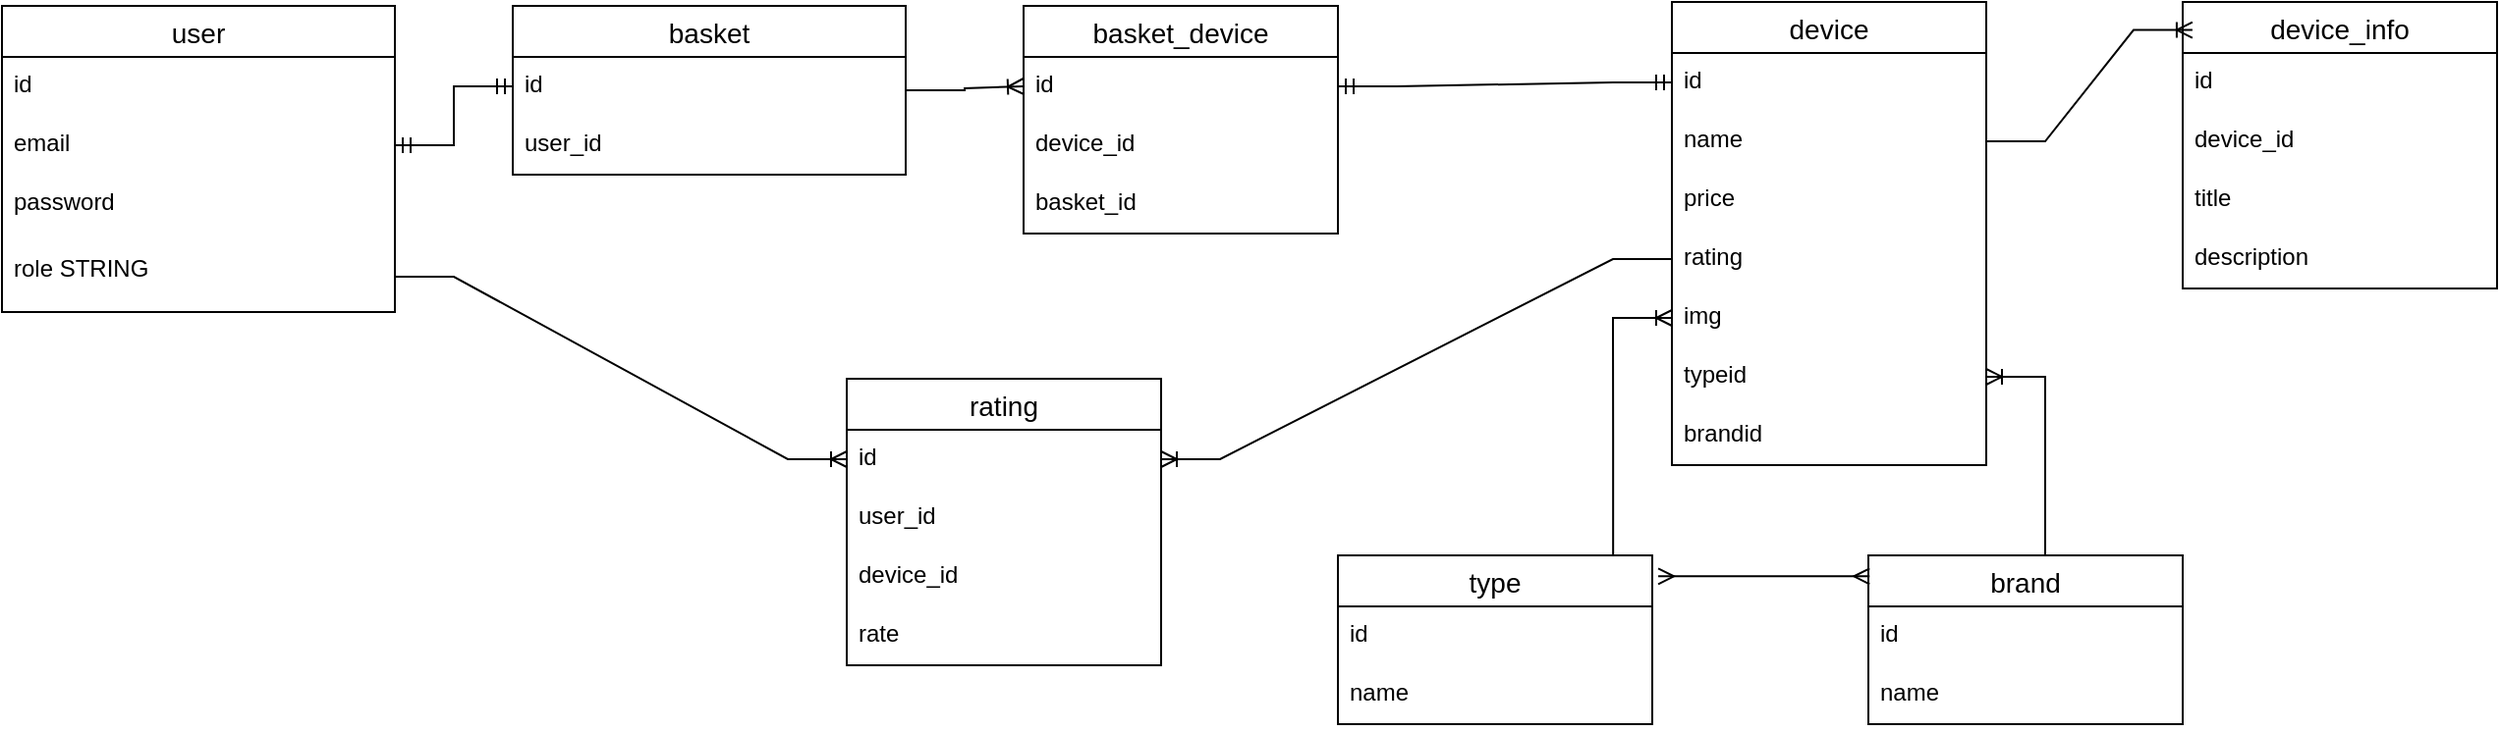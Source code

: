 <mxfile version="21.1.2" type="gitlab">
  <diagram name="Страница 1" id="wURZ86ATNGSvAhopefYn">
    <mxGraphModel dx="1221" dy="686" grid="1" gridSize="10" guides="1" tooltips="1" connect="1" arrows="1" fold="1" page="1" pageScale="1" pageWidth="827" pageHeight="1169" math="0" shadow="0">
      <root>
        <mxCell id="0" />
        <mxCell id="1" parent="0" />
        <mxCell id="FoYy3pugei5ZBW8ZtrzA-2" value="user" style="swimlane;fontStyle=0;childLayout=stackLayout;horizontal=1;startSize=26;horizontalStack=0;resizeParent=1;resizeParentMax=0;resizeLast=0;collapsible=1;marginBottom=0;align=center;fontSize=14;" vertex="1" parent="1">
          <mxGeometry x="20" y="160" width="200" height="156" as="geometry" />
        </mxCell>
        <mxCell id="FoYy3pugei5ZBW8ZtrzA-3" value="id" style="text;strokeColor=none;fillColor=none;spacingLeft=4;spacingRight=4;overflow=hidden;rotatable=0;points=[[0,0.5],[1,0.5]];portConstraint=eastwest;fontSize=12;whiteSpace=wrap;html=1;" vertex="1" parent="FoYy3pugei5ZBW8ZtrzA-2">
          <mxGeometry y="26" width="200" height="30" as="geometry" />
        </mxCell>
        <mxCell id="FoYy3pugei5ZBW8ZtrzA-4" value="email" style="text;strokeColor=none;fillColor=none;spacingLeft=4;spacingRight=4;overflow=hidden;rotatable=0;points=[[0,0.5],[1,0.5]];portConstraint=eastwest;fontSize=12;whiteSpace=wrap;html=1;" vertex="1" parent="FoYy3pugei5ZBW8ZtrzA-2">
          <mxGeometry y="56" width="200" height="30" as="geometry" />
        </mxCell>
        <mxCell id="FoYy3pugei5ZBW8ZtrzA-5" value="password" style="text;strokeColor=none;fillColor=none;spacingLeft=4;spacingRight=4;overflow=hidden;rotatable=0;points=[[0,0.5],[1,0.5]];portConstraint=eastwest;fontSize=12;whiteSpace=wrap;html=1;" vertex="1" parent="FoYy3pugei5ZBW8ZtrzA-2">
          <mxGeometry y="86" width="200" height="34" as="geometry" />
        </mxCell>
        <mxCell id="FoYy3pugei5ZBW8ZtrzA-10" value="role STRING" style="text;strokeColor=none;fillColor=none;spacingLeft=4;spacingRight=4;overflow=hidden;rotatable=0;points=[[0,0.5],[1,0.5]];portConstraint=eastwest;fontSize=12;whiteSpace=wrap;html=1;rounded=0;" vertex="1" parent="FoYy3pugei5ZBW8ZtrzA-2">
          <mxGeometry y="120" width="200" height="36" as="geometry" />
        </mxCell>
        <mxCell id="FoYy3pugei5ZBW8ZtrzA-12" value="basket" style="swimlane;fontStyle=0;childLayout=stackLayout;horizontal=1;startSize=26;horizontalStack=0;resizeParent=1;resizeParentMax=0;resizeLast=0;collapsible=1;marginBottom=0;align=center;fontSize=14;" vertex="1" parent="1">
          <mxGeometry x="280" y="160" width="200" height="86" as="geometry" />
        </mxCell>
        <mxCell id="FoYy3pugei5ZBW8ZtrzA-13" value="id" style="text;strokeColor=none;fillColor=none;spacingLeft=4;spacingRight=4;overflow=hidden;rotatable=0;points=[[0,0.5],[1,0.5]];portConstraint=eastwest;fontSize=12;whiteSpace=wrap;html=1;" vertex="1" parent="FoYy3pugei5ZBW8ZtrzA-12">
          <mxGeometry y="26" width="200" height="30" as="geometry" />
        </mxCell>
        <mxCell id="FoYy3pugei5ZBW8ZtrzA-14" value="user_id" style="text;strokeColor=none;fillColor=none;spacingLeft=4;spacingRight=4;overflow=hidden;rotatable=0;points=[[0,0.5],[1,0.5]];portConstraint=eastwest;fontSize=12;whiteSpace=wrap;html=1;" vertex="1" parent="FoYy3pugei5ZBW8ZtrzA-12">
          <mxGeometry y="56" width="200" height="30" as="geometry" />
        </mxCell>
        <mxCell id="FoYy3pugei5ZBW8ZtrzA-17" value="" style="edgeStyle=entityRelationEdgeStyle;fontSize=12;html=1;endArrow=ERmandOne;startArrow=ERmandOne;rounded=0;exitX=1;exitY=0.5;exitDx=0;exitDy=0;entryX=0;entryY=0.5;entryDx=0;entryDy=0;" edge="1" parent="1" source="FoYy3pugei5ZBW8ZtrzA-4" target="FoYy3pugei5ZBW8ZtrzA-13">
          <mxGeometry width="100" height="100" relative="1" as="geometry">
            <mxPoint x="230" y="416" as="sourcePoint" />
            <mxPoint x="330" y="316" as="targetPoint" />
          </mxGeometry>
        </mxCell>
        <mxCell id="FoYy3pugei5ZBW8ZtrzA-18" value="device" style="swimlane;fontStyle=0;childLayout=stackLayout;horizontal=1;startSize=26;horizontalStack=0;resizeParent=1;resizeParentMax=0;resizeLast=0;collapsible=1;marginBottom=0;align=center;fontSize=14;" vertex="1" parent="1">
          <mxGeometry x="870" y="158" width="160" height="236" as="geometry" />
        </mxCell>
        <mxCell id="FoYy3pugei5ZBW8ZtrzA-19" value="id" style="text;strokeColor=none;fillColor=none;spacingLeft=4;spacingRight=4;overflow=hidden;rotatable=0;points=[[0,0.5],[1,0.5]];portConstraint=eastwest;fontSize=12;whiteSpace=wrap;html=1;" vertex="1" parent="FoYy3pugei5ZBW8ZtrzA-18">
          <mxGeometry y="26" width="160" height="30" as="geometry" />
        </mxCell>
        <mxCell id="FoYy3pugei5ZBW8ZtrzA-20" value="name" style="text;strokeColor=none;fillColor=none;spacingLeft=4;spacingRight=4;overflow=hidden;rotatable=0;points=[[0,0.5],[1,0.5]];portConstraint=eastwest;fontSize=12;whiteSpace=wrap;html=1;" vertex="1" parent="FoYy3pugei5ZBW8ZtrzA-18">
          <mxGeometry y="56" width="160" height="30" as="geometry" />
        </mxCell>
        <mxCell id="FoYy3pugei5ZBW8ZtrzA-21" value="price" style="text;strokeColor=none;fillColor=none;spacingLeft=4;spacingRight=4;overflow=hidden;rotatable=0;points=[[0,0.5],[1,0.5]];portConstraint=eastwest;fontSize=12;whiteSpace=wrap;html=1;" vertex="1" parent="FoYy3pugei5ZBW8ZtrzA-18">
          <mxGeometry y="86" width="160" height="30" as="geometry" />
        </mxCell>
        <mxCell id="FoYy3pugei5ZBW8ZtrzA-23" value="rating" style="text;strokeColor=none;fillColor=none;spacingLeft=4;spacingRight=4;overflow=hidden;rotatable=0;points=[[0,0.5],[1,0.5]];portConstraint=eastwest;fontSize=12;whiteSpace=wrap;html=1;" vertex="1" parent="FoYy3pugei5ZBW8ZtrzA-18">
          <mxGeometry y="116" width="160" height="30" as="geometry" />
        </mxCell>
        <mxCell id="FoYy3pugei5ZBW8ZtrzA-22" value="img" style="text;strokeColor=none;fillColor=none;spacingLeft=4;spacingRight=4;overflow=hidden;rotatable=0;points=[[0,0.5],[1,0.5]];portConstraint=eastwest;fontSize=12;whiteSpace=wrap;html=1;" vertex="1" parent="FoYy3pugei5ZBW8ZtrzA-18">
          <mxGeometry y="146" width="160" height="30" as="geometry" />
        </mxCell>
        <mxCell id="FoYy3pugei5ZBW8ZtrzA-25" value="typeid" style="text;strokeColor=none;fillColor=none;spacingLeft=4;spacingRight=4;overflow=hidden;rotatable=0;points=[[0,0.5],[1,0.5]];portConstraint=eastwest;fontSize=12;whiteSpace=wrap;html=1;" vertex="1" parent="FoYy3pugei5ZBW8ZtrzA-18">
          <mxGeometry y="176" width="160" height="30" as="geometry" />
        </mxCell>
        <mxCell id="FoYy3pugei5ZBW8ZtrzA-24" value="brandid" style="text;strokeColor=none;fillColor=none;spacingLeft=4;spacingRight=4;overflow=hidden;rotatable=0;points=[[0,0.5],[1,0.5]];portConstraint=eastwest;fontSize=12;whiteSpace=wrap;html=1;" vertex="1" parent="FoYy3pugei5ZBW8ZtrzA-18">
          <mxGeometry y="206" width="160" height="30" as="geometry" />
        </mxCell>
        <mxCell id="FoYy3pugei5ZBW8ZtrzA-26" value="brand" style="swimlane;fontStyle=0;childLayout=stackLayout;horizontal=1;startSize=26;horizontalStack=0;resizeParent=1;resizeParentMax=0;resizeLast=0;collapsible=1;marginBottom=0;align=center;fontSize=14;" vertex="1" parent="1">
          <mxGeometry x="970" y="440" width="160" height="86" as="geometry" />
        </mxCell>
        <mxCell id="FoYy3pugei5ZBW8ZtrzA-27" value="id" style="text;strokeColor=none;fillColor=none;spacingLeft=4;spacingRight=4;overflow=hidden;rotatable=0;points=[[0,0.5],[1,0.5]];portConstraint=eastwest;fontSize=12;whiteSpace=wrap;html=1;" vertex="1" parent="FoYy3pugei5ZBW8ZtrzA-26">
          <mxGeometry y="26" width="160" height="30" as="geometry" />
        </mxCell>
        <mxCell id="FoYy3pugei5ZBW8ZtrzA-28" value="name" style="text;strokeColor=none;fillColor=none;spacingLeft=4;spacingRight=4;overflow=hidden;rotatable=0;points=[[0,0.5],[1,0.5]];portConstraint=eastwest;fontSize=12;whiteSpace=wrap;html=1;" vertex="1" parent="FoYy3pugei5ZBW8ZtrzA-26">
          <mxGeometry y="56" width="160" height="30" as="geometry" />
        </mxCell>
        <mxCell id="FoYy3pugei5ZBW8ZtrzA-30" value="type" style="swimlane;fontStyle=0;childLayout=stackLayout;horizontal=1;startSize=26;horizontalStack=0;resizeParent=1;resizeParentMax=0;resizeLast=0;collapsible=1;marginBottom=0;align=center;fontSize=14;" vertex="1" parent="1">
          <mxGeometry x="700" y="440" width="160" height="86" as="geometry" />
        </mxCell>
        <mxCell id="FoYy3pugei5ZBW8ZtrzA-31" value="id" style="text;strokeColor=none;fillColor=none;spacingLeft=4;spacingRight=4;overflow=hidden;rotatable=0;points=[[0,0.5],[1,0.5]];portConstraint=eastwest;fontSize=12;whiteSpace=wrap;html=1;" vertex="1" parent="FoYy3pugei5ZBW8ZtrzA-30">
          <mxGeometry y="26" width="160" height="30" as="geometry" />
        </mxCell>
        <mxCell id="FoYy3pugei5ZBW8ZtrzA-32" value="name" style="text;strokeColor=none;fillColor=none;spacingLeft=4;spacingRight=4;overflow=hidden;rotatable=0;points=[[0,0.5],[1,0.5]];portConstraint=eastwest;fontSize=12;whiteSpace=wrap;html=1;" vertex="1" parent="FoYy3pugei5ZBW8ZtrzA-30">
          <mxGeometry y="56" width="160" height="30" as="geometry" />
        </mxCell>
        <mxCell id="FoYy3pugei5ZBW8ZtrzA-36" value="" style="edgeStyle=entityRelationEdgeStyle;fontSize=12;html=1;endArrow=ERoneToMany;rounded=0;exitX=0.75;exitY=0;exitDx=0;exitDy=0;entryX=1;entryY=0.5;entryDx=0;entryDy=0;" edge="1" parent="1" source="FoYy3pugei5ZBW8ZtrzA-26" target="FoYy3pugei5ZBW8ZtrzA-25">
          <mxGeometry width="100" height="100" relative="1" as="geometry">
            <mxPoint x="360" y="400" as="sourcePoint" />
            <mxPoint x="680" y="350" as="targetPoint" />
          </mxGeometry>
        </mxCell>
        <mxCell id="FoYy3pugei5ZBW8ZtrzA-37" value="" style="edgeStyle=entityRelationEdgeStyle;fontSize=12;html=1;endArrow=ERoneToMany;rounded=0;entryX=0;entryY=0.5;entryDx=0;entryDy=0;exitX=0.688;exitY=0;exitDx=0;exitDy=0;exitPerimeter=0;" edge="1" parent="1" source="FoYy3pugei5ZBW8ZtrzA-30" target="FoYy3pugei5ZBW8ZtrzA-22">
          <mxGeometry width="100" height="100" relative="1" as="geometry">
            <mxPoint x="360" y="400" as="sourcePoint" />
            <mxPoint x="460" y="300" as="targetPoint" />
          </mxGeometry>
        </mxCell>
        <mxCell id="FoYy3pugei5ZBW8ZtrzA-39" value="" style="edgeStyle=entityRelationEdgeStyle;fontSize=12;html=1;endArrow=ERmany;startArrow=ERmany;rounded=0;exitX=1.019;exitY=0.124;exitDx=0;exitDy=0;exitPerimeter=0;entryX=0.004;entryY=0.124;entryDx=0;entryDy=0;entryPerimeter=0;" edge="1" parent="1" source="FoYy3pugei5ZBW8ZtrzA-30" target="FoYy3pugei5ZBW8ZtrzA-26">
          <mxGeometry width="100" height="100" relative="1" as="geometry">
            <mxPoint x="360" y="400" as="sourcePoint" />
            <mxPoint x="460" y="300" as="targetPoint" />
          </mxGeometry>
        </mxCell>
        <mxCell id="FoYy3pugei5ZBW8ZtrzA-40" value="device_info" style="swimlane;fontStyle=0;childLayout=stackLayout;horizontal=1;startSize=26;horizontalStack=0;resizeParent=1;resizeParentMax=0;resizeLast=0;collapsible=1;marginBottom=0;align=center;fontSize=14;" vertex="1" parent="1">
          <mxGeometry x="1130" y="158" width="160" height="146" as="geometry" />
        </mxCell>
        <mxCell id="FoYy3pugei5ZBW8ZtrzA-41" value="id" style="text;strokeColor=none;fillColor=none;spacingLeft=4;spacingRight=4;overflow=hidden;rotatable=0;points=[[0,0.5],[1,0.5]];portConstraint=eastwest;fontSize=12;whiteSpace=wrap;html=1;" vertex="1" parent="FoYy3pugei5ZBW8ZtrzA-40">
          <mxGeometry y="26" width="160" height="30" as="geometry" />
        </mxCell>
        <mxCell id="FoYy3pugei5ZBW8ZtrzA-42" value="device_id" style="text;strokeColor=none;fillColor=none;spacingLeft=4;spacingRight=4;overflow=hidden;rotatable=0;points=[[0,0.5],[1,0.5]];portConstraint=eastwest;fontSize=12;whiteSpace=wrap;html=1;" vertex="1" parent="FoYy3pugei5ZBW8ZtrzA-40">
          <mxGeometry y="56" width="160" height="30" as="geometry" />
        </mxCell>
        <mxCell id="FoYy3pugei5ZBW8ZtrzA-43" value="title" style="text;strokeColor=none;fillColor=none;spacingLeft=4;spacingRight=4;overflow=hidden;rotatable=0;points=[[0,0.5],[1,0.5]];portConstraint=eastwest;fontSize=12;whiteSpace=wrap;html=1;" vertex="1" parent="FoYy3pugei5ZBW8ZtrzA-40">
          <mxGeometry y="86" width="160" height="30" as="geometry" />
        </mxCell>
        <mxCell id="FoYy3pugei5ZBW8ZtrzA-45" value="description" style="text;strokeColor=none;fillColor=none;spacingLeft=4;spacingRight=4;overflow=hidden;rotatable=0;points=[[0,0.5],[1,0.5]];portConstraint=eastwest;fontSize=12;whiteSpace=wrap;html=1;" vertex="1" parent="FoYy3pugei5ZBW8ZtrzA-40">
          <mxGeometry y="116" width="160" height="30" as="geometry" />
        </mxCell>
        <mxCell id="FoYy3pugei5ZBW8ZtrzA-44" value="" style="edgeStyle=entityRelationEdgeStyle;fontSize=12;html=1;endArrow=ERoneToMany;rounded=0;exitX=1;exitY=0.5;exitDx=0;exitDy=0;entryX=0.031;entryY=0.098;entryDx=0;entryDy=0;entryPerimeter=0;" edge="1" parent="1" source="FoYy3pugei5ZBW8ZtrzA-20" target="FoYy3pugei5ZBW8ZtrzA-40">
          <mxGeometry width="100" height="100" relative="1" as="geometry">
            <mxPoint x="820" y="400" as="sourcePoint" />
            <mxPoint x="920" y="300" as="targetPoint" />
          </mxGeometry>
        </mxCell>
        <mxCell id="FoYy3pugei5ZBW8ZtrzA-46" value="basket_device" style="swimlane;fontStyle=0;childLayout=stackLayout;horizontal=1;startSize=26;horizontalStack=0;resizeParent=1;resizeParentMax=0;resizeLast=0;collapsible=1;marginBottom=0;align=center;fontSize=14;" vertex="1" parent="1">
          <mxGeometry x="540" y="160" width="160" height="116" as="geometry" />
        </mxCell>
        <mxCell id="FoYy3pugei5ZBW8ZtrzA-47" value="id" style="text;strokeColor=none;fillColor=none;spacingLeft=4;spacingRight=4;overflow=hidden;rotatable=0;points=[[0,0.5],[1,0.5]];portConstraint=eastwest;fontSize=12;whiteSpace=wrap;html=1;" vertex="1" parent="FoYy3pugei5ZBW8ZtrzA-46">
          <mxGeometry y="26" width="160" height="30" as="geometry" />
        </mxCell>
        <mxCell id="FoYy3pugei5ZBW8ZtrzA-48" value="device_id" style="text;strokeColor=none;fillColor=none;spacingLeft=4;spacingRight=4;overflow=hidden;rotatable=0;points=[[0,0.5],[1,0.5]];portConstraint=eastwest;fontSize=12;whiteSpace=wrap;html=1;" vertex="1" parent="FoYy3pugei5ZBW8ZtrzA-46">
          <mxGeometry y="56" width="160" height="30" as="geometry" />
        </mxCell>
        <mxCell id="FoYy3pugei5ZBW8ZtrzA-49" value="basket_id" style="text;strokeColor=none;fillColor=none;spacingLeft=4;spacingRight=4;overflow=hidden;rotatable=0;points=[[0,0.5],[1,0.5]];portConstraint=eastwest;fontSize=12;whiteSpace=wrap;html=1;" vertex="1" parent="FoYy3pugei5ZBW8ZtrzA-46">
          <mxGeometry y="86" width="160" height="30" as="geometry" />
        </mxCell>
        <mxCell id="FoYy3pugei5ZBW8ZtrzA-50" value="" style="edgeStyle=entityRelationEdgeStyle;fontSize=12;html=1;endArrow=ERoneToMany;rounded=0;exitX=1;exitY=0.5;exitDx=0;exitDy=0;entryX=0;entryY=0.5;entryDx=0;entryDy=0;" edge="1" parent="1" source="FoYy3pugei5ZBW8ZtrzA-12" target="FoYy3pugei5ZBW8ZtrzA-47">
          <mxGeometry width="100" height="100" relative="1" as="geometry">
            <mxPoint x="820" y="400" as="sourcePoint" />
            <mxPoint x="920" y="300" as="targetPoint" />
          </mxGeometry>
        </mxCell>
        <mxCell id="FoYy3pugei5ZBW8ZtrzA-51" value="" style="edgeStyle=entityRelationEdgeStyle;fontSize=12;html=1;endArrow=ERmandOne;startArrow=ERmandOne;rounded=0;exitX=1;exitY=0.5;exitDx=0;exitDy=0;entryX=0;entryY=0.5;entryDx=0;entryDy=0;" edge="1" parent="1" source="FoYy3pugei5ZBW8ZtrzA-47" target="FoYy3pugei5ZBW8ZtrzA-19">
          <mxGeometry width="100" height="100" relative="1" as="geometry">
            <mxPoint x="820" y="400" as="sourcePoint" />
            <mxPoint x="920" y="300" as="targetPoint" />
          </mxGeometry>
        </mxCell>
        <mxCell id="FoYy3pugei5ZBW8ZtrzA-52" value="rating" style="swimlane;fontStyle=0;childLayout=stackLayout;horizontal=1;startSize=26;horizontalStack=0;resizeParent=1;resizeParentMax=0;resizeLast=0;collapsible=1;marginBottom=0;align=center;fontSize=14;" vertex="1" parent="1">
          <mxGeometry x="450" y="350" width="160" height="146" as="geometry" />
        </mxCell>
        <mxCell id="FoYy3pugei5ZBW8ZtrzA-53" value="id" style="text;strokeColor=none;fillColor=none;spacingLeft=4;spacingRight=4;overflow=hidden;rotatable=0;points=[[0,0.5],[1,0.5]];portConstraint=eastwest;fontSize=12;whiteSpace=wrap;html=1;" vertex="1" parent="FoYy3pugei5ZBW8ZtrzA-52">
          <mxGeometry y="26" width="160" height="30" as="geometry" />
        </mxCell>
        <mxCell id="FoYy3pugei5ZBW8ZtrzA-54" value="user_id" style="text;strokeColor=none;fillColor=none;spacingLeft=4;spacingRight=4;overflow=hidden;rotatable=0;points=[[0,0.5],[1,0.5]];portConstraint=eastwest;fontSize=12;whiteSpace=wrap;html=1;" vertex="1" parent="FoYy3pugei5ZBW8ZtrzA-52">
          <mxGeometry y="56" width="160" height="30" as="geometry" />
        </mxCell>
        <mxCell id="FoYy3pugei5ZBW8ZtrzA-56" value="device_id" style="text;strokeColor=none;fillColor=none;spacingLeft=4;spacingRight=4;overflow=hidden;rotatable=0;points=[[0,0.5],[1,0.5]];portConstraint=eastwest;fontSize=12;whiteSpace=wrap;html=1;" vertex="1" parent="FoYy3pugei5ZBW8ZtrzA-52">
          <mxGeometry y="86" width="160" height="30" as="geometry" />
        </mxCell>
        <mxCell id="FoYy3pugei5ZBW8ZtrzA-55" value="rate" style="text;strokeColor=none;fillColor=none;spacingLeft=4;spacingRight=4;overflow=hidden;rotatable=0;points=[[0,0.5],[1,0.5]];portConstraint=eastwest;fontSize=12;whiteSpace=wrap;html=1;" vertex="1" parent="FoYy3pugei5ZBW8ZtrzA-52">
          <mxGeometry y="116" width="160" height="30" as="geometry" />
        </mxCell>
        <mxCell id="FoYy3pugei5ZBW8ZtrzA-57" value="" style="edgeStyle=entityRelationEdgeStyle;fontSize=12;html=1;endArrow=ERoneToMany;rounded=0;exitX=1;exitY=0.5;exitDx=0;exitDy=0;entryX=0;entryY=0.5;entryDx=0;entryDy=0;" edge="1" parent="1" source="FoYy3pugei5ZBW8ZtrzA-10" target="FoYy3pugei5ZBW8ZtrzA-53">
          <mxGeometry width="100" height="100" relative="1" as="geometry">
            <mxPoint x="820" y="400" as="sourcePoint" />
            <mxPoint x="350" y="460" as="targetPoint" />
          </mxGeometry>
        </mxCell>
        <mxCell id="FoYy3pugei5ZBW8ZtrzA-58" value="" style="edgeStyle=entityRelationEdgeStyle;fontSize=12;html=1;endArrow=ERoneToMany;rounded=0;exitX=0;exitY=0.5;exitDx=0;exitDy=0;entryX=1;entryY=0.5;entryDx=0;entryDy=0;" edge="1" parent="1" source="FoYy3pugei5ZBW8ZtrzA-23" target="FoYy3pugei5ZBW8ZtrzA-53">
          <mxGeometry width="100" height="100" relative="1" as="geometry">
            <mxPoint x="480" y="480" as="sourcePoint" />
            <mxPoint x="580" y="380" as="targetPoint" />
          </mxGeometry>
        </mxCell>
      </root>
    </mxGraphModel>
  </diagram>
</mxfile>
